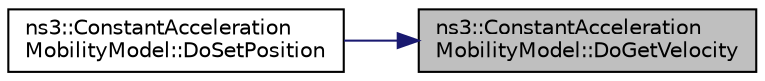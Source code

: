 digraph "ns3::ConstantAccelerationMobilityModel::DoGetVelocity"
{
 // LATEX_PDF_SIZE
  edge [fontname="Helvetica",fontsize="10",labelfontname="Helvetica",labelfontsize="10"];
  node [fontname="Helvetica",fontsize="10",shape=record];
  rankdir="RL";
  Node1 [label="ns3::ConstantAcceleration\lMobilityModel::DoGetVelocity",height=0.2,width=0.4,color="black", fillcolor="grey75", style="filled", fontcolor="black",tooltip=" "];
  Node1 -> Node2 [dir="back",color="midnightblue",fontsize="10",style="solid",fontname="Helvetica"];
  Node2 [label="ns3::ConstantAcceleration\lMobilityModel::DoSetPosition",height=0.2,width=0.4,color="black", fillcolor="white", style="filled",URL="$classns3_1_1_constant_acceleration_mobility_model.html#aecb88ce81b31454da0c65746de1763a6",tooltip=" "];
}
